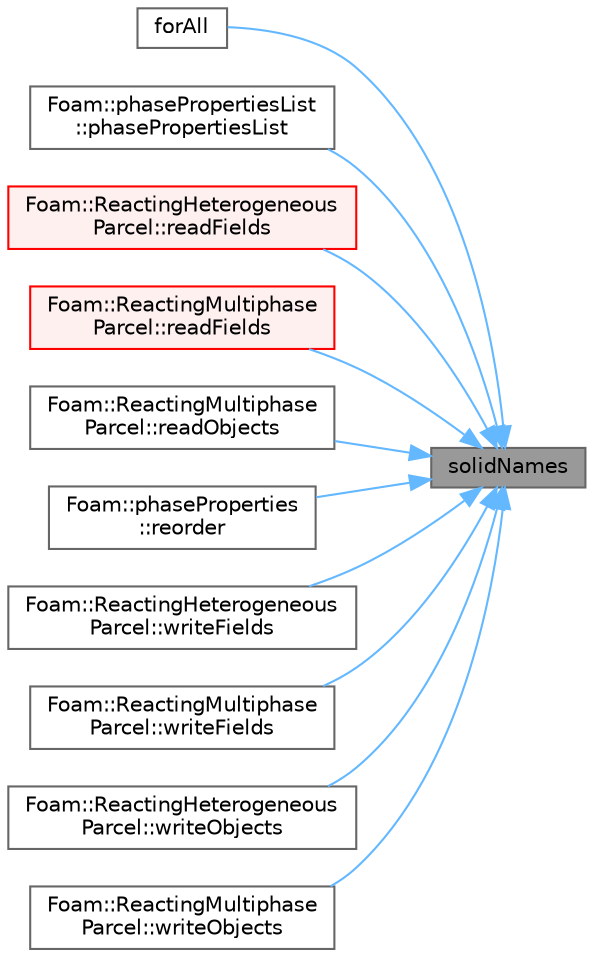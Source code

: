 digraph "solidNames"
{
 // LATEX_PDF_SIZE
  bgcolor="transparent";
  edge [fontname=Helvetica,fontsize=10,labelfontname=Helvetica,labelfontsize=10];
  node [fontname=Helvetica,fontsize=10,shape=box,height=0.2,width=0.4];
  rankdir="RL";
  Node1 [id="Node000001",label="solidNames",height=0.2,width=0.4,color="gray40", fillcolor="grey60", style="filled", fontcolor="black",tooltip=" "];
  Node1 -> Node2 [id="edge1_Node000001_Node000002",dir="back",color="steelblue1",style="solid",tooltip=" "];
  Node2 [id="Node000002",label="forAll",height=0.2,width=0.4,color="grey40", fillcolor="white", style="filled",URL="$createSolidMeshes_8H.html#a6842c3fe608ce47d5bc5f29814320481",tooltip=" "];
  Node1 -> Node3 [id="edge2_Node000001_Node000003",dir="back",color="steelblue1",style="solid",tooltip=" "];
  Node3 [id="Node000003",label="Foam::phasePropertiesList\l::phasePropertiesList",height=0.2,width=0.4,color="grey40", fillcolor="white", style="filled",URL="$classFoam_1_1phasePropertiesList.html#ac753eab35a6075c23a3f55b16f59750a",tooltip=" "];
  Node1 -> Node4 [id="edge3_Node000001_Node000004",dir="back",color="steelblue1",style="solid",tooltip=" "];
  Node4 [id="Node000004",label="Foam::ReactingHeterogeneous\lParcel::readFields",height=0.2,width=0.4,color="red", fillcolor="#FFF0F0", style="filled",URL="$classFoam_1_1ReactingHeterogeneousParcel.html#aef842d059922eaaa167c7b8c37378e17",tooltip=" "];
  Node1 -> Node6 [id="edge4_Node000001_Node000006",dir="back",color="steelblue1",style="solid",tooltip=" "];
  Node6 [id="Node000006",label="Foam::ReactingMultiphase\lParcel::readFields",height=0.2,width=0.4,color="red", fillcolor="#FFF0F0", style="filled",URL="$classFoam_1_1ReactingMultiphaseParcel.html#aef842d059922eaaa167c7b8c37378e17",tooltip=" "];
  Node1 -> Node8 [id="edge5_Node000001_Node000008",dir="back",color="steelblue1",style="solid",tooltip=" "];
  Node8 [id="Node000008",label="Foam::ReactingMultiphase\lParcel::readObjects",height=0.2,width=0.4,color="grey40", fillcolor="white", style="filled",URL="$classFoam_1_1ReactingMultiphaseParcel.html#a6f24f26c70102d91eef6038b92c95bcf",tooltip=" "];
  Node1 -> Node9 [id="edge6_Node000001_Node000009",dir="back",color="steelblue1",style="solid",tooltip=" "];
  Node9 [id="Node000009",label="Foam::phaseProperties\l::reorder",height=0.2,width=0.4,color="grey40", fillcolor="white", style="filled",URL="$classFoam_1_1phaseProperties.html#af42ee2e3f1683ab032958d0535a61bd6",tooltip=" "];
  Node1 -> Node10 [id="edge7_Node000001_Node000010",dir="back",color="steelblue1",style="solid",tooltip=" "];
  Node10 [id="Node000010",label="Foam::ReactingHeterogeneous\lParcel::writeFields",height=0.2,width=0.4,color="grey40", fillcolor="white", style="filled",URL="$classFoam_1_1ReactingHeterogeneousParcel.html#a64adf0008b4736131ce199c3a2c5ffd7",tooltip=" "];
  Node1 -> Node11 [id="edge8_Node000001_Node000011",dir="back",color="steelblue1",style="solid",tooltip=" "];
  Node11 [id="Node000011",label="Foam::ReactingMultiphase\lParcel::writeFields",height=0.2,width=0.4,color="grey40", fillcolor="white", style="filled",URL="$classFoam_1_1ReactingMultiphaseParcel.html#a64adf0008b4736131ce199c3a2c5ffd7",tooltip=" "];
  Node1 -> Node12 [id="edge9_Node000001_Node000012",dir="back",color="steelblue1",style="solid",tooltip=" "];
  Node12 [id="Node000012",label="Foam::ReactingHeterogeneous\lParcel::writeObjects",height=0.2,width=0.4,color="grey40", fillcolor="white", style="filled",URL="$classFoam_1_1ReactingHeterogeneousParcel.html#a254fa20d475237c6a9ae01bf4fe0e361",tooltip=" "];
  Node1 -> Node13 [id="edge10_Node000001_Node000013",dir="back",color="steelblue1",style="solid",tooltip=" "];
  Node13 [id="Node000013",label="Foam::ReactingMultiphase\lParcel::writeObjects",height=0.2,width=0.4,color="grey40", fillcolor="white", style="filled",URL="$classFoam_1_1ReactingMultiphaseParcel.html#a254fa20d475237c6a9ae01bf4fe0e361",tooltip=" "];
}
